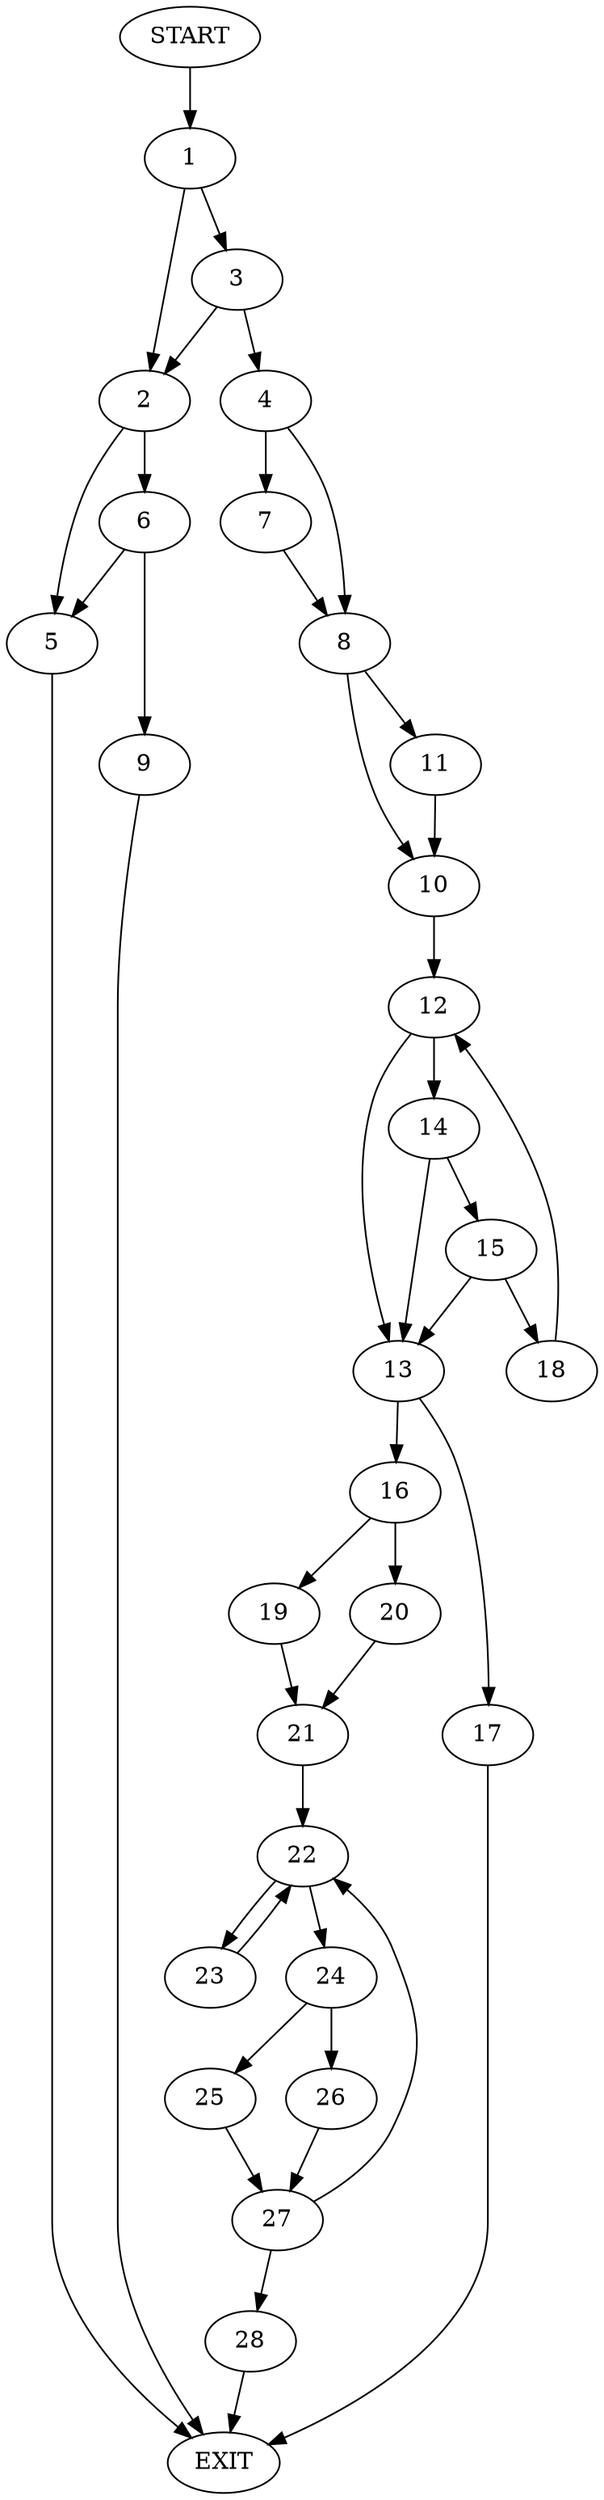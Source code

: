 digraph {
0 [label="START"]
29 [label="EXIT"]
0 -> 1
1 -> 2
1 -> 3
3 -> 4
3 -> 2
2 -> 5
2 -> 6
4 -> 7
4 -> 8
5 -> 29
6 -> 5
6 -> 9
9 -> 29
7 -> 8
8 -> 10
8 -> 11
10 -> 12
11 -> 10
12 -> 13
12 -> 14
14 -> 13
14 -> 15
13 -> 16
13 -> 17
15 -> 18
15 -> 13
18 -> 12
16 -> 19
16 -> 20
17 -> 29
20 -> 21
19 -> 21
21 -> 22
22 -> 23
22 -> 24
23 -> 22
24 -> 25
24 -> 26
26 -> 27
25 -> 27
27 -> 28
27 -> 22
28 -> 29
}
